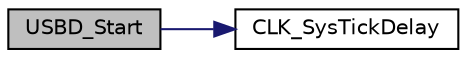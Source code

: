 digraph "USBD_Start"
{
 // LATEX_PDF_SIZE
  edge [fontname="Helvetica",fontsize="10",labelfontname="Helvetica",labelfontsize="10"];
  node [fontname="Helvetica",fontsize="10",shape=record];
  rankdir="LR";
  Node1 [label="USBD_Start",height=0.2,width=0.4,color="black", fillcolor="grey75", style="filled", fontcolor="black",tooltip="USBD Start."];
  Node1 -> Node2 [color="midnightblue",fontsize="10",style="solid",fontname="Helvetica"];
  Node2 [label="CLK_SysTickDelay",height=0.2,width=0.4,color="black", fillcolor="white", style="filled",URL="$d7/d42/group___n_a_n_o100___c_l_k___e_x_p_o_r_t_e_d___f_u_n_c_t_i_o_n_s.html#gaafa01b7c0b65d63ff1d99eaf5b546824",tooltip="This function execute delay function."];
}
